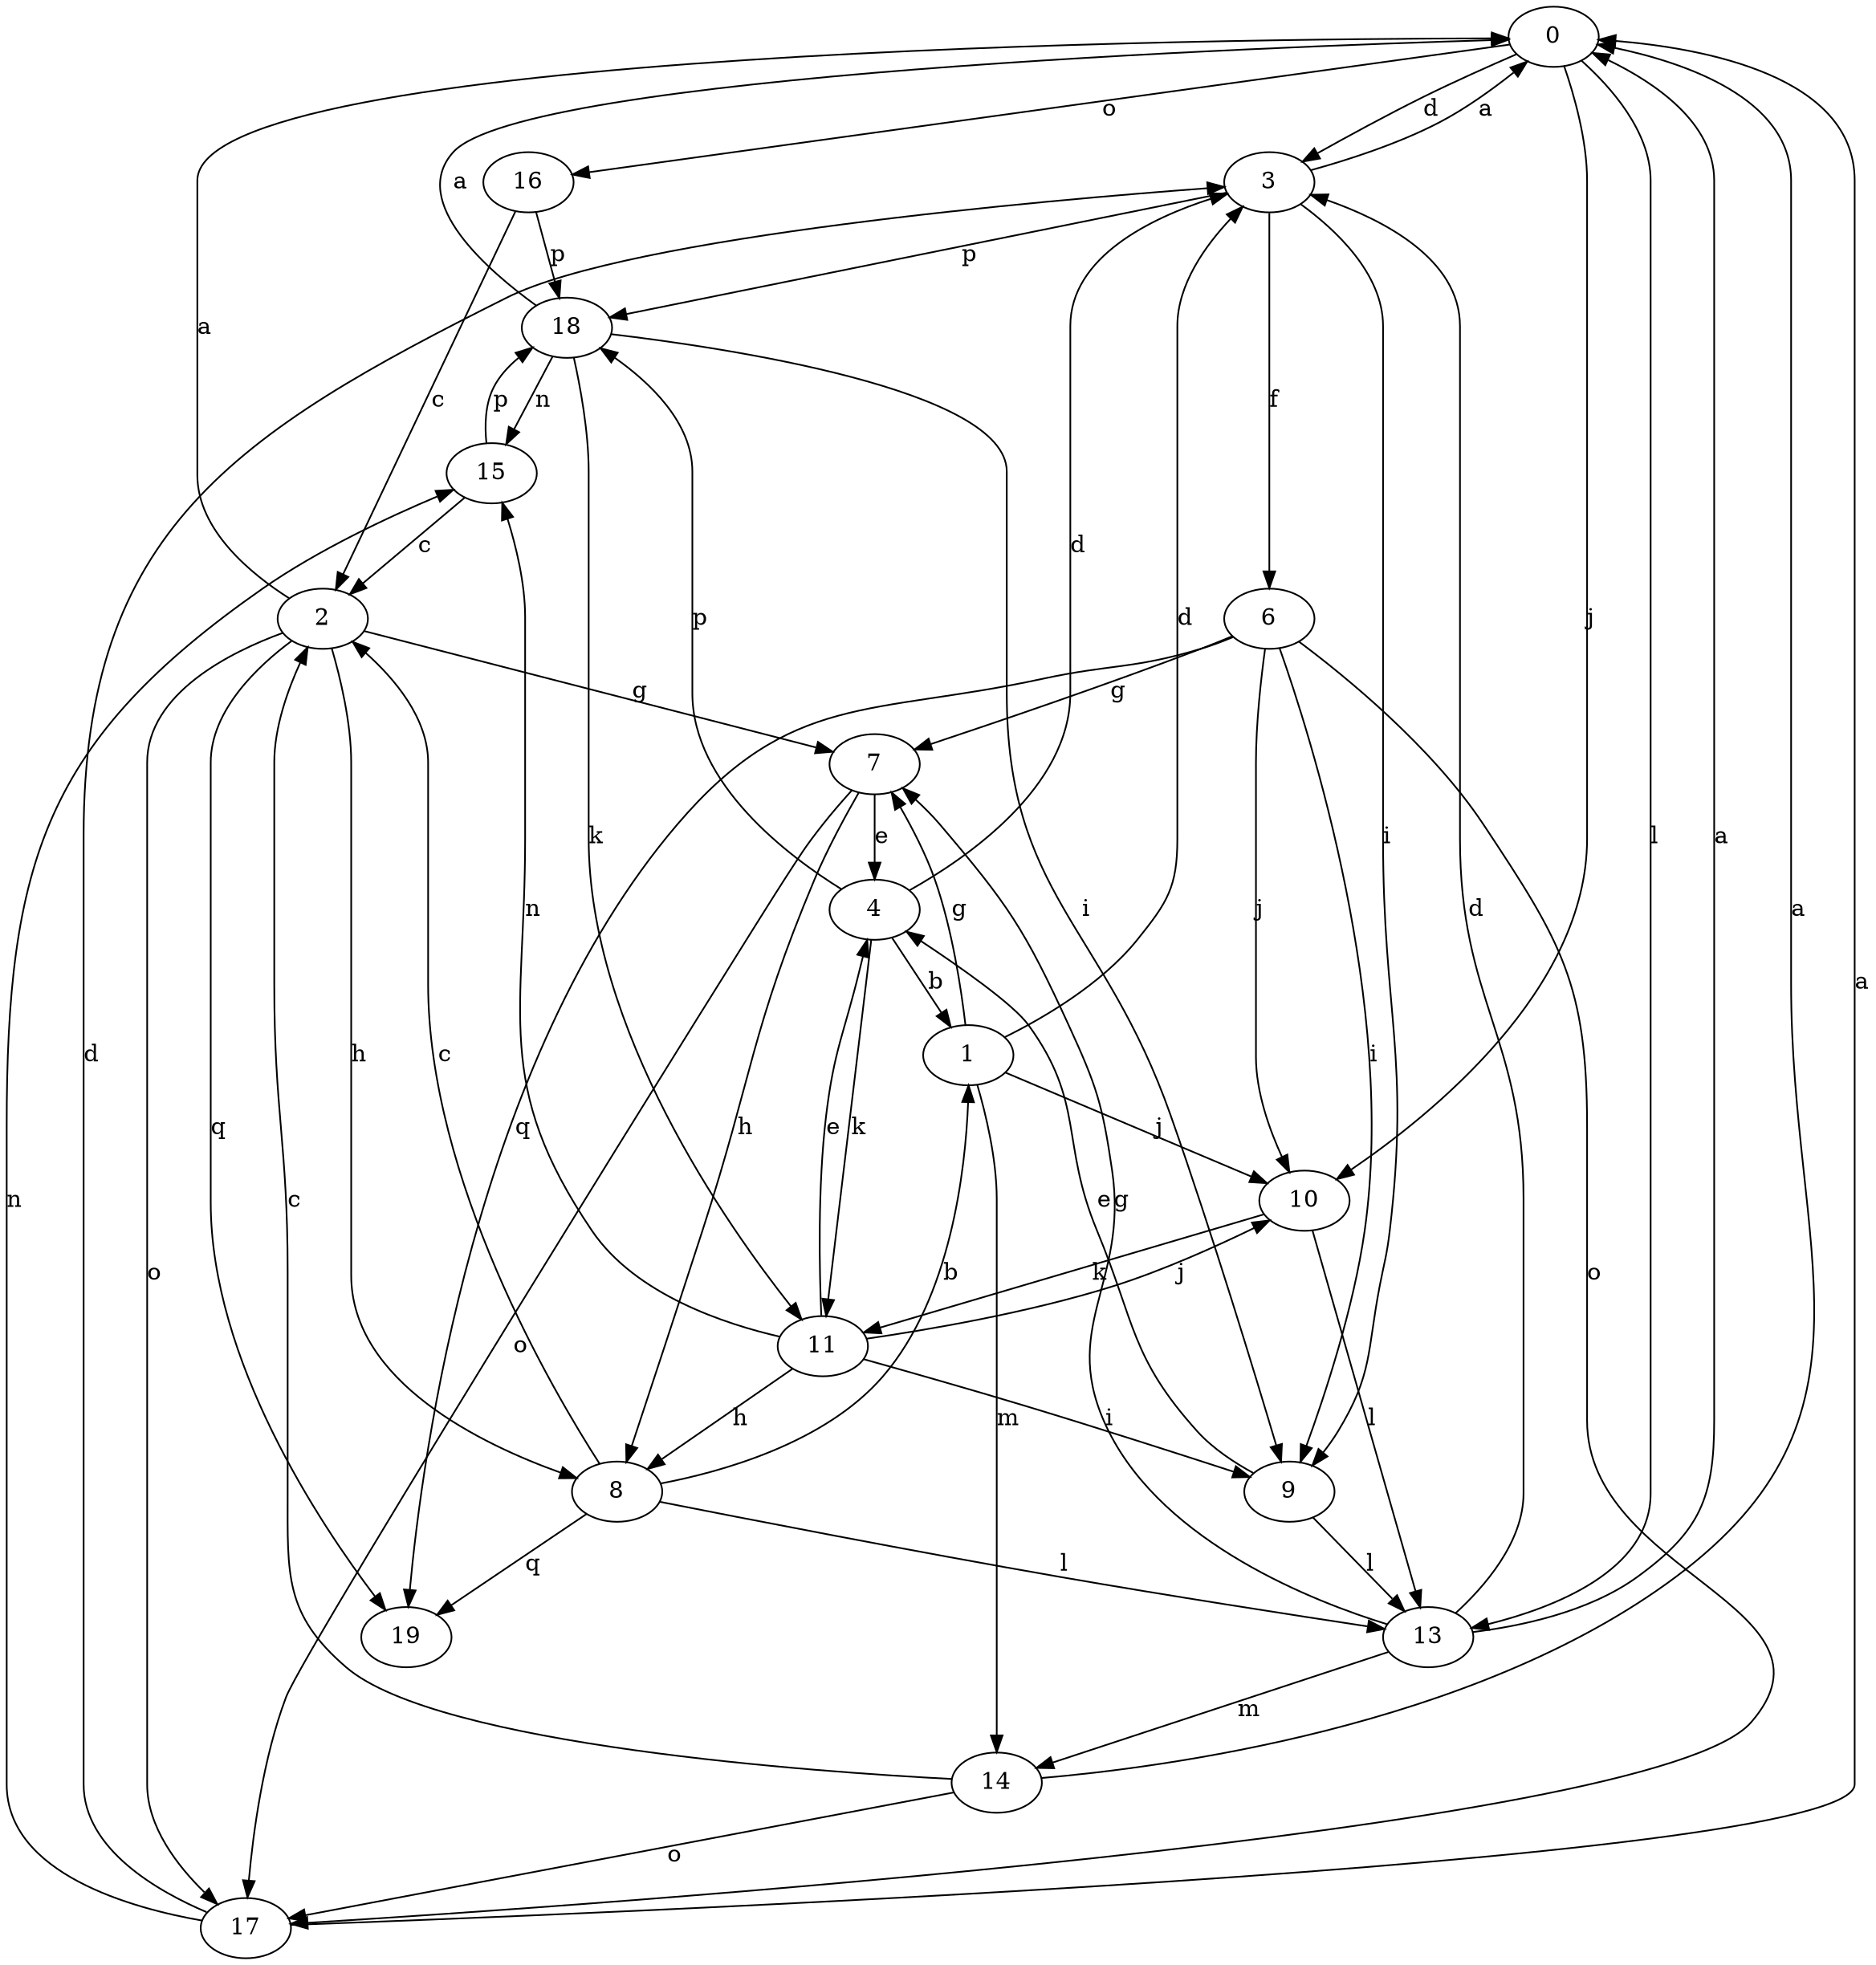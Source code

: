 strict digraph  {
0;
1;
2;
3;
4;
6;
7;
8;
9;
10;
11;
13;
14;
15;
16;
17;
18;
19;
0 -> 3  [label=d];
0 -> 10  [label=j];
0 -> 13  [label=l];
0 -> 16  [label=o];
1 -> 3  [label=d];
1 -> 7  [label=g];
1 -> 10  [label=j];
1 -> 14  [label=m];
2 -> 0  [label=a];
2 -> 7  [label=g];
2 -> 8  [label=h];
2 -> 17  [label=o];
2 -> 19  [label=q];
3 -> 0  [label=a];
3 -> 6  [label=f];
3 -> 9  [label=i];
3 -> 18  [label=p];
4 -> 1  [label=b];
4 -> 3  [label=d];
4 -> 11  [label=k];
4 -> 18  [label=p];
6 -> 7  [label=g];
6 -> 9  [label=i];
6 -> 10  [label=j];
6 -> 17  [label=o];
6 -> 19  [label=q];
7 -> 4  [label=e];
7 -> 8  [label=h];
7 -> 17  [label=o];
8 -> 1  [label=b];
8 -> 2  [label=c];
8 -> 13  [label=l];
8 -> 19  [label=q];
9 -> 4  [label=e];
9 -> 13  [label=l];
10 -> 11  [label=k];
10 -> 13  [label=l];
11 -> 4  [label=e];
11 -> 8  [label=h];
11 -> 9  [label=i];
11 -> 10  [label=j];
11 -> 15  [label=n];
13 -> 0  [label=a];
13 -> 3  [label=d];
13 -> 7  [label=g];
13 -> 14  [label=m];
14 -> 0  [label=a];
14 -> 2  [label=c];
14 -> 17  [label=o];
15 -> 2  [label=c];
15 -> 18  [label=p];
16 -> 2  [label=c];
16 -> 18  [label=p];
17 -> 0  [label=a];
17 -> 3  [label=d];
17 -> 15  [label=n];
18 -> 0  [label=a];
18 -> 9  [label=i];
18 -> 11  [label=k];
18 -> 15  [label=n];
}
